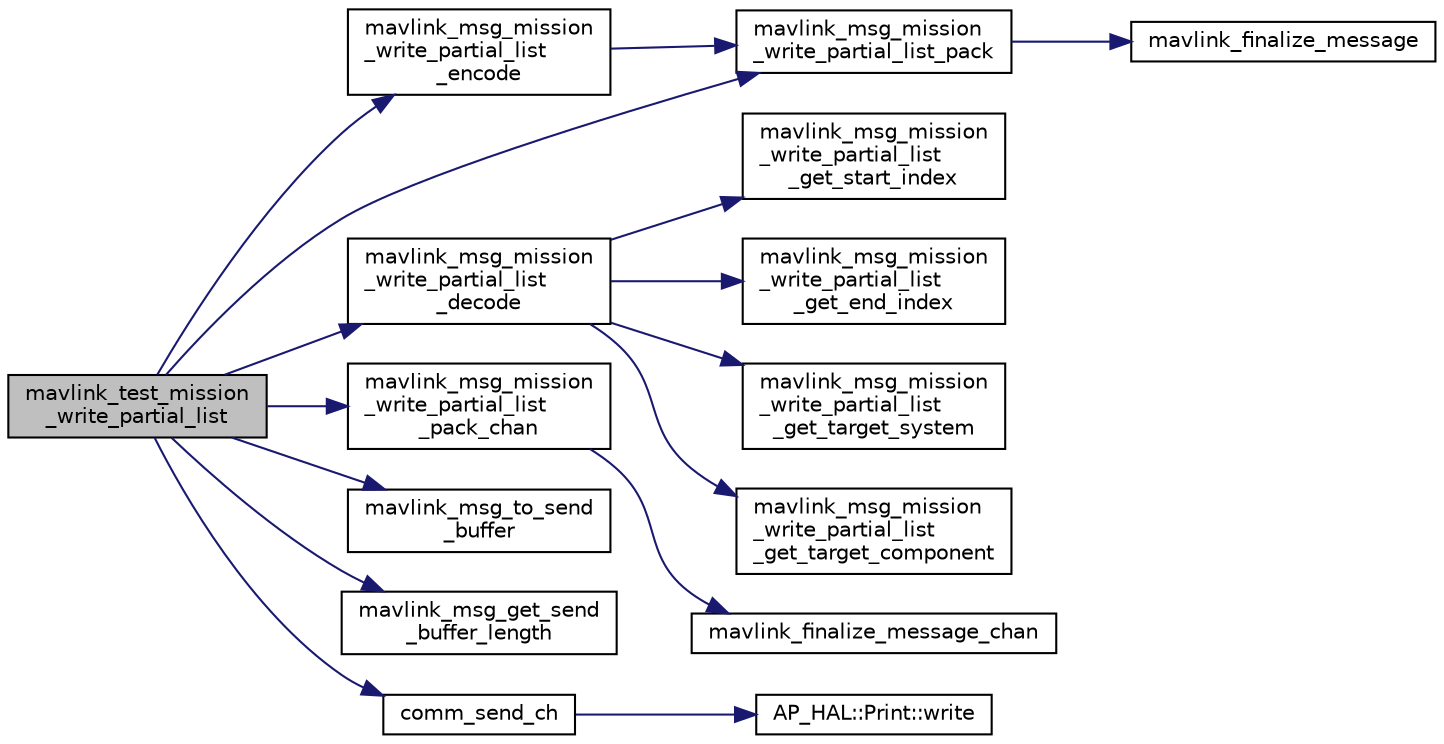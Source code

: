 digraph "mavlink_test_mission_write_partial_list"
{
 // INTERACTIVE_SVG=YES
  edge [fontname="Helvetica",fontsize="10",labelfontname="Helvetica",labelfontsize="10"];
  node [fontname="Helvetica",fontsize="10",shape=record];
  rankdir="LR";
  Node1 [label="mavlink_test_mission\l_write_partial_list",height=0.2,width=0.4,color="black", fillcolor="grey75", style="filled" fontcolor="black"];
  Node1 -> Node2 [color="midnightblue",fontsize="10",style="solid",fontname="Helvetica"];
  Node2 [label="mavlink_msg_mission\l_write_partial_list\l_encode",height=0.2,width=0.4,color="black", fillcolor="white", style="filled",URL="$mavlink__msg__mission__write__partial__list_8h.html#a459c9aa22b65e042221443ae65cd79c5",tooltip="Encode a mission_write_partial_list struct. "];
  Node2 -> Node3 [color="midnightblue",fontsize="10",style="solid",fontname="Helvetica"];
  Node3 [label="mavlink_msg_mission\l_write_partial_list_pack",height=0.2,width=0.4,color="black", fillcolor="white", style="filled",URL="$mavlink__msg__mission__write__partial__list_8h.html#af69456656e03ada5a141cb3a9e113afd",tooltip="Pack a mission_write_partial_list message. "];
  Node3 -> Node4 [color="midnightblue",fontsize="10",style="solid",fontname="Helvetica"];
  Node4 [label="mavlink_finalize_message",height=0.2,width=0.4,color="black", fillcolor="white", style="filled",URL="$v0_89_2mavlink__helpers_8h.html#af3bea083c5ec83f5b6570b2bd4a817d0",tooltip="Finalize a MAVLink message with MAVLINK_COMM_0 as default channel. "];
  Node1 -> Node5 [color="midnightblue",fontsize="10",style="solid",fontname="Helvetica"];
  Node5 [label="mavlink_msg_mission\l_write_partial_list\l_decode",height=0.2,width=0.4,color="black", fillcolor="white", style="filled",URL="$mavlink__msg__mission__write__partial__list_8h.html#a86a65be34754c9a85220af71b3879bb6",tooltip="Decode a mission_write_partial_list message into a struct. "];
  Node5 -> Node6 [color="midnightblue",fontsize="10",style="solid",fontname="Helvetica"];
  Node6 [label="mavlink_msg_mission\l_write_partial_list\l_get_start_index",height=0.2,width=0.4,color="black", fillcolor="white", style="filled",URL="$mavlink__msg__mission__write__partial__list_8h.html#a76f10d39b8ec8d98ab13da4419d9fee2",tooltip="Get field start_index from mission_write_partial_list message. "];
  Node5 -> Node7 [color="midnightblue",fontsize="10",style="solid",fontname="Helvetica"];
  Node7 [label="mavlink_msg_mission\l_write_partial_list\l_get_end_index",height=0.2,width=0.4,color="black", fillcolor="white", style="filled",URL="$mavlink__msg__mission__write__partial__list_8h.html#aa122ff1ffd63d8500f155ab0189bb575",tooltip="Get field end_index from mission_write_partial_list message. "];
  Node5 -> Node8 [color="midnightblue",fontsize="10",style="solid",fontname="Helvetica"];
  Node8 [label="mavlink_msg_mission\l_write_partial_list\l_get_target_system",height=0.2,width=0.4,color="black", fillcolor="white", style="filled",URL="$mavlink__msg__mission__write__partial__list_8h.html#a87d1b4f913c43c842dbea35d2596350a",tooltip="Send a mission_write_partial_list message. "];
  Node5 -> Node9 [color="midnightblue",fontsize="10",style="solid",fontname="Helvetica"];
  Node9 [label="mavlink_msg_mission\l_write_partial_list\l_get_target_component",height=0.2,width=0.4,color="black", fillcolor="white", style="filled",URL="$mavlink__msg__mission__write__partial__list_8h.html#a756c4a889c90b0a9e939a5ef6e723fb7",tooltip="Get field target_component from mission_write_partial_list message. "];
  Node1 -> Node3 [color="midnightblue",fontsize="10",style="solid",fontname="Helvetica"];
  Node1 -> Node10 [color="midnightblue",fontsize="10",style="solid",fontname="Helvetica"];
  Node10 [label="mavlink_msg_mission\l_write_partial_list\l_pack_chan",height=0.2,width=0.4,color="black", fillcolor="white", style="filled",URL="$mavlink__msg__mission__write__partial__list_8h.html#ae8fe0c9af3329c61eca847332ff918a4",tooltip="Pack a mission_write_partial_list message on a channel. "];
  Node10 -> Node11 [color="midnightblue",fontsize="10",style="solid",fontname="Helvetica"];
  Node11 [label="mavlink_finalize_message_chan",height=0.2,width=0.4,color="black", fillcolor="white", style="filled",URL="$v0_89_2mavlink__helpers_8h.html#aa66131138fc02101dcc73b4b556ab422",tooltip="Finalize a MAVLink message with channel assignment. "];
  Node1 -> Node12 [color="midnightblue",fontsize="10",style="solid",fontname="Helvetica"];
  Node12 [label="mavlink_msg_to_send\l_buffer",height=0.2,width=0.4,color="black", fillcolor="white", style="filled",URL="$v0_89_2mavlink__helpers_8h.html#afea0a9befa84822fd62c2899ea0d849e",tooltip="Pack a message to send it over a serial byte stream. "];
  Node1 -> Node13 [color="midnightblue",fontsize="10",style="solid",fontname="Helvetica"];
  Node13 [label="mavlink_msg_get_send\l_buffer_length",height=0.2,width=0.4,color="black", fillcolor="white", style="filled",URL="$v0_89_2protocol_8h.html#aa86c08f27aabb7a2e12a67f189f590c8",tooltip="Get the required buffer size for this message. "];
  Node1 -> Node14 [color="midnightblue",fontsize="10",style="solid",fontname="Helvetica"];
  Node14 [label="comm_send_ch",height=0.2,width=0.4,color="black", fillcolor="white", style="filled",URL="$GCS__MAVLink_8h.html#ab753873a1ee10adedd0ce246311468f8"];
  Node14 -> Node15 [color="midnightblue",fontsize="10",style="solid",fontname="Helvetica"];
  Node15 [label="AP_HAL::Print::write",height=0.2,width=0.4,color="black", fillcolor="white", style="filled",URL="$classAP__HAL_1_1Print.html#acc65391952a43334f8f5c9bef341f501"];
}
